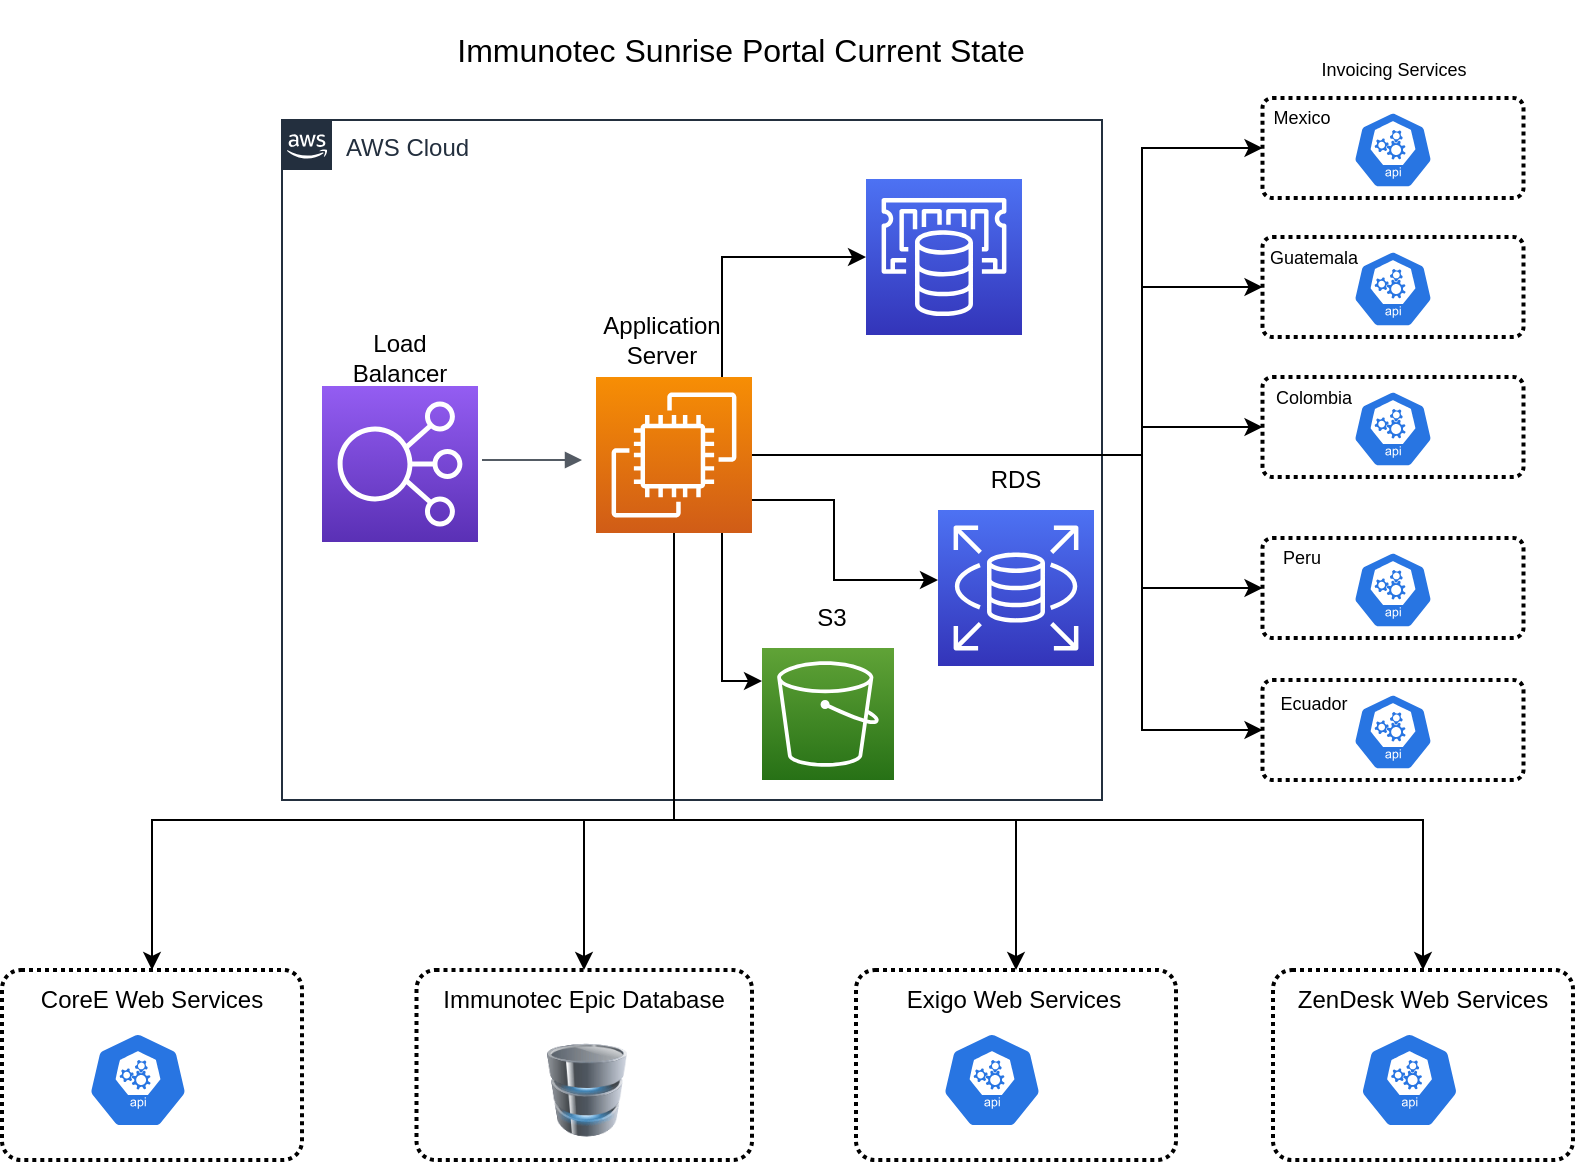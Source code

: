 <mxfile version="15.0.5" type="github">
  <diagram id="cFiXvALZksI0QIa7OpRT" name="Page-1">
    <mxGraphModel dx="1306" dy="774" grid="1" gridSize="10" guides="1" tooltips="1" connect="1" arrows="1" fold="1" page="1" pageScale="1" pageWidth="850" pageHeight="1100" math="0" shadow="0">
      <root>
        <mxCell id="0" />
        <mxCell id="1" parent="0" />
        <mxCell id="X6bT7JPRpj6-fWHqidIX-1" value="AWS Cloud" style="points=[[0,0],[0.25,0],[0.5,0],[0.75,0],[1,0],[1,0.25],[1,0.5],[1,0.75],[1,1],[0.75,1],[0.5,1],[0.25,1],[0,1],[0,0.75],[0,0.5],[0,0.25]];outlineConnect=0;gradientColor=none;html=1;whiteSpace=wrap;fontSize=12;fontStyle=0;shape=mxgraph.aws4.group;grIcon=mxgraph.aws4.group_aws_cloud_alt;strokeColor=#232F3E;fillColor=none;verticalAlign=top;align=left;spacingLeft=30;fontColor=#232F3E;dashed=0;" parent="1" vertex="1">
          <mxGeometry x="170" y="70" width="410" height="340" as="geometry" />
        </mxCell>
        <mxCell id="X6bT7JPRpj6-fWHqidIX-5" value="&lt;font style=&quot;font-size: 16px&quot;&gt;Immunotec Sunrise Portal Current State&lt;/font&gt;" style="text;html=1;strokeColor=none;fillColor=none;align=center;verticalAlign=middle;whiteSpace=wrap;rounded=0;" parent="1" vertex="1">
          <mxGeometry x="249" y="10" width="301" height="50" as="geometry" />
        </mxCell>
        <mxCell id="X6bT7JPRpj6-fWHqidIX-10" value="" style="edgeStyle=orthogonalEdgeStyle;html=1;endArrow=block;elbow=vertical;startArrow=none;endFill=1;strokeColor=#545B64;rounded=0;" parent="1" edge="1">
          <mxGeometry width="100" relative="1" as="geometry">
            <mxPoint x="270" y="240" as="sourcePoint" />
            <mxPoint x="320" y="240" as="targetPoint" />
            <Array as="points">
              <mxPoint x="320" y="240" />
              <mxPoint x="320" y="240" />
            </Array>
          </mxGeometry>
        </mxCell>
        <mxCell id="X6bT7JPRpj6-fWHqidIX-14" value="Load Balancer" style="text;html=1;strokeColor=none;fillColor=none;align=center;verticalAlign=middle;whiteSpace=wrap;rounded=0;" parent="1" vertex="1">
          <mxGeometry x="209" y="178.5" width="40" height="20" as="geometry" />
        </mxCell>
        <mxCell id="X6bT7JPRpj6-fWHqidIX-15" value="Application Server" style="text;html=1;strokeColor=none;fillColor=none;align=center;verticalAlign=middle;whiteSpace=wrap;rounded=0;" parent="1" vertex="1">
          <mxGeometry x="340" y="170" width="40" height="20" as="geometry" />
        </mxCell>
        <mxCell id="X6bT7JPRpj6-fWHqidIX-16" value="Cache" style="text;html=1;strokeColor=none;fillColor=none;align=center;verticalAlign=middle;whiteSpace=wrap;rounded=0;" parent="1" vertex="1">
          <mxGeometry x="460" y="100" width="80" height="20" as="geometry" />
        </mxCell>
        <mxCell id="X6bT7JPRpj6-fWHqidIX-20" value="" style="rounded=1;arcSize=10;dashed=1;fillColor=none;gradientColor=none;dashPattern=1 1;strokeWidth=2;" parent="1" vertex="1">
          <mxGeometry x="30" y="495" width="150" height="95" as="geometry" />
        </mxCell>
        <mxCell id="X6bT7JPRpj6-fWHqidIX-22" value="" style="rounded=1;arcSize=10;dashed=1;fillColor=none;gradientColor=none;dashPattern=1 1;strokeWidth=2;" parent="1" vertex="1">
          <mxGeometry x="237.25" y="495" width="167.75" height="95" as="geometry" />
        </mxCell>
        <mxCell id="X6bT7JPRpj6-fWHqidIX-23" value="" style="rounded=1;arcSize=10;dashed=1;fillColor=none;gradientColor=none;dashPattern=1 1;strokeWidth=2;" parent="1" vertex="1">
          <mxGeometry x="457" y="495" width="160" height="95" as="geometry" />
        </mxCell>
        <mxCell id="X6bT7JPRpj6-fWHqidIX-24" value="CoreE Web Services" style="text;html=1;strokeColor=none;fillColor=none;align=center;verticalAlign=middle;whiteSpace=wrap;rounded=0;" parent="1" vertex="1">
          <mxGeometry x="45" y="500" width="120" height="20" as="geometry" />
        </mxCell>
        <mxCell id="X6bT7JPRpj6-fWHqidIX-25" value="Immunotec Epic Database" style="text;html=1;strokeColor=none;fillColor=none;align=center;verticalAlign=middle;whiteSpace=wrap;rounded=0;" parent="1" vertex="1">
          <mxGeometry x="246.13" y="500" width="150" height="20" as="geometry" />
        </mxCell>
        <mxCell id="X6bT7JPRpj6-fWHqidIX-26" value="Exigo Web Services" style="text;html=1;strokeColor=none;fillColor=none;align=center;verticalAlign=middle;whiteSpace=wrap;rounded=0;" parent="1" vertex="1">
          <mxGeometry x="476" y="500" width="120" height="20" as="geometry" />
        </mxCell>
        <mxCell id="X6bT7JPRpj6-fWHqidIX-27" value="" style="html=1;dashed=0;whitespace=wrap;fillColor=#2875E2;strokeColor=#ffffff;points=[[0.005,0.63,0],[0.1,0.2,0],[0.9,0.2,0],[0.5,0,0],[0.995,0.63,0],[0.72,0.99,0],[0.5,1,0],[0.28,0.99,0]];shape=mxgraph.kubernetes.icon;prIcon=api" parent="1" vertex="1">
          <mxGeometry x="73" y="526" width="50" height="48" as="geometry" />
        </mxCell>
        <mxCell id="X6bT7JPRpj6-fWHqidIX-28" value="" style="html=1;dashed=0;whitespace=wrap;fillColor=#2875E2;strokeColor=#ffffff;points=[[0.005,0.63,0],[0.1,0.2,0],[0.9,0.2,0],[0.5,0,0],[0.995,0.63,0],[0.72,0.99,0],[0.5,1,0],[0.28,0.99,0]];shape=mxgraph.kubernetes.icon;prIcon=api" parent="1" vertex="1">
          <mxGeometry x="500" y="526" width="50" height="48" as="geometry" />
        </mxCell>
        <mxCell id="X6bT7JPRpj6-fWHqidIX-29" value="" style="image;html=1;image=img/lib/clip_art/computers/Database_128x128.png" parent="1" vertex="1">
          <mxGeometry x="302.5" y="520" width="40" height="70" as="geometry" />
        </mxCell>
        <mxCell id="X6bT7JPRpj6-fWHqidIX-36" value="" style="rounded=1;arcSize=10;dashed=1;fillColor=none;gradientColor=none;dashPattern=1 1;strokeWidth=2;" parent="1" vertex="1">
          <mxGeometry x="660.25" y="59" width="130.5" height="50" as="geometry" />
        </mxCell>
        <mxCell id="X6bT7JPRpj6-fWHqidIX-39" value="Mexico" style="text;html=1;strokeColor=none;fillColor=none;align=center;verticalAlign=middle;whiteSpace=wrap;rounded=0;fontSize=9;" parent="1" vertex="1">
          <mxGeometry x="660.25" y="59" width="40" height="20" as="geometry" />
        </mxCell>
        <mxCell id="X6bT7JPRpj6-fWHqidIX-40" value="" style="html=1;dashed=0;whitespace=wrap;fillColor=#2875E2;strokeColor=#ffffff;points=[[0.005,0.63,0],[0.1,0.2,0],[0.9,0.2,0],[0.5,0,0],[0.995,0.63,0],[0.72,0.99,0],[0.5,1,0],[0.28,0.99,0]];shape=mxgraph.kubernetes.icon;prIcon=api" parent="1" vertex="1">
          <mxGeometry x="705.5" y="61" width="40" height="48" as="geometry" />
        </mxCell>
        <mxCell id="X6bT7JPRpj6-fWHqidIX-41" value="" style="rounded=1;arcSize=10;dashed=1;fillColor=none;gradientColor=none;dashPattern=1 1;strokeWidth=2;" parent="1" vertex="1">
          <mxGeometry x="660.25" y="128.5" width="130.5" height="50" as="geometry" />
        </mxCell>
        <mxCell id="X6bT7JPRpj6-fWHqidIX-42" value="Guatemala" style="text;html=1;strokeColor=none;fillColor=none;align=center;verticalAlign=middle;whiteSpace=wrap;rounded=0;fontSize=9;" parent="1" vertex="1">
          <mxGeometry x="665.5" y="128.5" width="40" height="20" as="geometry" />
        </mxCell>
        <mxCell id="X6bT7JPRpj6-fWHqidIX-43" value="" style="html=1;dashed=0;whitespace=wrap;fillColor=#2875E2;strokeColor=#ffffff;points=[[0.005,0.63,0],[0.1,0.2,0],[0.9,0.2,0],[0.5,0,0],[0.995,0.63,0],[0.72,0.99,0],[0.5,1,0],[0.28,0.99,0]];shape=mxgraph.kubernetes.icon;prIcon=api" parent="1" vertex="1">
          <mxGeometry x="705.5" y="130.5" width="40" height="48" as="geometry" />
        </mxCell>
        <mxCell id="X6bT7JPRpj6-fWHqidIX-44" value="" style="rounded=1;arcSize=10;dashed=1;fillColor=none;gradientColor=none;dashPattern=1 1;strokeWidth=2;" parent="1" vertex="1">
          <mxGeometry x="660.25" y="198.5" width="130.5" height="50" as="geometry" />
        </mxCell>
        <mxCell id="X6bT7JPRpj6-fWHqidIX-45" value="Colombia" style="text;html=1;strokeColor=none;fillColor=none;align=center;verticalAlign=middle;whiteSpace=wrap;rounded=0;fontSize=9;" parent="1" vertex="1">
          <mxGeometry x="665.5" y="198.5" width="40" height="20" as="geometry" />
        </mxCell>
        <mxCell id="X6bT7JPRpj6-fWHqidIX-46" value="" style="html=1;dashed=0;whitespace=wrap;fillColor=#2875E2;strokeColor=#ffffff;points=[[0.005,0.63,0],[0.1,0.2,0],[0.9,0.2,0],[0.5,0,0],[0.995,0.63,0],[0.72,0.99,0],[0.5,1,0],[0.28,0.99,0]];shape=mxgraph.kubernetes.icon;prIcon=api" parent="1" vertex="1">
          <mxGeometry x="705.5" y="200.5" width="40" height="48" as="geometry" />
        </mxCell>
        <mxCell id="X6bT7JPRpj6-fWHqidIX-47" value="" style="rounded=1;arcSize=10;dashed=1;fillColor=none;gradientColor=none;dashPattern=1 1;strokeWidth=2;" parent="1" vertex="1">
          <mxGeometry x="660.25" y="279" width="130.5" height="50" as="geometry" />
        </mxCell>
        <mxCell id="X6bT7JPRpj6-fWHqidIX-48" value="Peru" style="text;html=1;strokeColor=none;fillColor=none;align=center;verticalAlign=middle;whiteSpace=wrap;rounded=0;fontSize=9;" parent="1" vertex="1">
          <mxGeometry x="660.25" y="279" width="40" height="20" as="geometry" />
        </mxCell>
        <mxCell id="X6bT7JPRpj6-fWHqidIX-49" value="" style="html=1;dashed=0;whitespace=wrap;fillColor=#2875E2;strokeColor=#ffffff;points=[[0.005,0.63,0],[0.1,0.2,0],[0.9,0.2,0],[0.5,0,0],[0.995,0.63,0],[0.72,0.99,0],[0.5,1,0],[0.28,0.99,0]];shape=mxgraph.kubernetes.icon;prIcon=api" parent="1" vertex="1">
          <mxGeometry x="705.5" y="281" width="40" height="48" as="geometry" />
        </mxCell>
        <mxCell id="X6bT7JPRpj6-fWHqidIX-50" value="" style="rounded=1;arcSize=10;dashed=1;fillColor=none;gradientColor=none;dashPattern=1 1;strokeWidth=2;" parent="1" vertex="1">
          <mxGeometry x="665.5" y="495" width="150" height="95" as="geometry" />
        </mxCell>
        <mxCell id="X6bT7JPRpj6-fWHqidIX-51" value="ZenDesk Web Services" style="text;html=1;strokeColor=none;fillColor=none;align=center;verticalAlign=middle;whiteSpace=wrap;rounded=0;" parent="1" vertex="1">
          <mxGeometry x="672.25" y="500" width="136.5" height="20" as="geometry" />
        </mxCell>
        <mxCell id="X6bT7JPRpj6-fWHqidIX-52" value="" style="html=1;dashed=0;whitespace=wrap;fillColor=#2875E2;strokeColor=#ffffff;points=[[0.005,0.63,0],[0.1,0.2,0],[0.9,0.2,0],[0.5,0,0],[0.995,0.63,0],[0.72,0.99,0],[0.5,1,0],[0.28,0.99,0]];shape=mxgraph.kubernetes.icon;prIcon=api" parent="1" vertex="1">
          <mxGeometry x="708.75" y="526" width="50" height="48" as="geometry" />
        </mxCell>
        <mxCell id="X6bT7JPRpj6-fWHqidIX-59" value="Invoicing Services" style="text;html=1;strokeColor=none;fillColor=none;align=center;verticalAlign=middle;whiteSpace=wrap;rounded=0;fontSize=9;" parent="1" vertex="1">
          <mxGeometry x="680.5" y="35" width="90" height="20" as="geometry" />
        </mxCell>
        <mxCell id="X6bT7JPRpj6-fWHqidIX-60" value="" style="rounded=1;arcSize=10;dashed=1;fillColor=none;gradientColor=none;dashPattern=1 1;strokeWidth=2;" parent="1" vertex="1">
          <mxGeometry x="660.25" y="350" width="130.5" height="50" as="geometry" />
        </mxCell>
        <mxCell id="X6bT7JPRpj6-fWHqidIX-61" value="Ecuador" style="text;html=1;strokeColor=none;fillColor=none;align=center;verticalAlign=middle;whiteSpace=wrap;rounded=0;fontSize=9;" parent="1" vertex="1">
          <mxGeometry x="665.5" y="352" width="40" height="20" as="geometry" />
        </mxCell>
        <mxCell id="X6bT7JPRpj6-fWHqidIX-62" value="" style="html=1;dashed=0;whitespace=wrap;fillColor=#2875E2;strokeColor=#ffffff;points=[[0.005,0.63,0],[0.1,0.2,0],[0.9,0.2,0],[0.5,0,0],[0.995,0.63,0],[0.72,0.99,0],[0.5,1,0],[0.28,0.99,0]];shape=mxgraph.kubernetes.icon;prIcon=api" parent="1" vertex="1">
          <mxGeometry x="705.5" y="352" width="40" height="48" as="geometry" />
        </mxCell>
        <mxCell id="X6bT7JPRpj6-fWHqidIX-65" value="&lt;font style=&quot;font-size: 12px&quot;&gt;S3&lt;/font&gt;" style="text;html=1;strokeColor=none;fillColor=none;align=center;verticalAlign=middle;whiteSpace=wrap;rounded=0;fontSize=9;" parent="1" vertex="1">
          <mxGeometry x="425" y="309" width="40" height="20" as="geometry" />
        </mxCell>
        <mxCell id="X6bT7JPRpj6-fWHqidIX-73" value="" style="points=[[0,0,0],[0.25,0,0],[0.5,0,0],[0.75,0,0],[1,0,0],[0,1,0],[0.25,1,0],[0.5,1,0],[0.75,1,0],[1,1,0],[0,0.25,0],[0,0.5,0],[0,0.75,0],[1,0.25,0],[1,0.5,0],[1,0.75,0]];outlineConnect=0;fontColor=#232F3E;gradientColor=#4D72F3;gradientDirection=north;fillColor=#3334B9;strokeColor=#ffffff;dashed=0;verticalLabelPosition=bottom;verticalAlign=top;align=center;html=1;fontSize=12;fontStyle=0;aspect=fixed;shape=mxgraph.aws4.resourceIcon;resIcon=mxgraph.aws4.rds;" parent="1" vertex="1">
          <mxGeometry x="498" y="265" width="78" height="78" as="geometry" />
        </mxCell>
        <mxCell id="X6bT7JPRpj6-fWHqidIX-74" value="" style="points=[[0,0,0],[0.25,0,0],[0.5,0,0],[0.75,0,0],[1,0,0],[0,1,0],[0.25,1,0],[0.5,1,0],[0.75,1,0],[1,1,0],[0,0.25,0],[0,0.5,0],[0,0.75,0],[1,0.25,0],[1,0.5,0],[1,0.75,0]];outlineConnect=0;fontColor=#232F3E;gradientColor=#945DF2;gradientDirection=north;fillColor=#5A30B5;strokeColor=#ffffff;dashed=0;verticalLabelPosition=bottom;verticalAlign=top;align=center;html=1;fontSize=12;fontStyle=0;aspect=fixed;shape=mxgraph.aws4.resourceIcon;resIcon=mxgraph.aws4.elastic_load_balancing;" parent="1" vertex="1">
          <mxGeometry x="190" y="203" width="78" height="78" as="geometry" />
        </mxCell>
        <mxCell id="X6bT7JPRpj6-fWHqidIX-75" value="" style="points=[[0,0,0],[0.25,0,0],[0.5,0,0],[0.75,0,0],[1,0,0],[0,1,0],[0.25,1,0],[0.5,1,0],[0.75,1,0],[1,1,0],[0,0.25,0],[0,0.5,0],[0,0.75,0],[1,0.25,0],[1,0.5,0],[1,0.75,0]];outlineConnect=0;fontColor=#232F3E;gradientColor=#60A337;gradientDirection=north;fillColor=#277116;strokeColor=#ffffff;dashed=0;verticalLabelPosition=bottom;verticalAlign=top;align=center;html=1;fontSize=12;fontStyle=0;aspect=fixed;shape=mxgraph.aws4.resourceIcon;resIcon=mxgraph.aws4.s3;" parent="1" vertex="1">
          <mxGeometry x="410" y="334" width="66" height="66" as="geometry" />
        </mxCell>
        <mxCell id="X6bT7JPRpj6-fWHqidIX-76" value="&lt;font style=&quot;font-size: 12px&quot;&gt;RDS&lt;/font&gt;" style="text;html=1;strokeColor=none;fillColor=none;align=center;verticalAlign=middle;whiteSpace=wrap;rounded=0;fontSize=9;" parent="1" vertex="1">
          <mxGeometry x="517" y="240" width="40" height="20" as="geometry" />
        </mxCell>
        <mxCell id="6KM3-YVnB-ED_RydzlPr-3" style="edgeStyle=orthogonalEdgeStyle;rounded=0;orthogonalLoop=1;jettySize=auto;html=1;entryX=0.5;entryY=0;entryDx=0;entryDy=0;" edge="1" parent="1" source="X6bT7JPRpj6-fWHqidIX-77" target="X6bT7JPRpj6-fWHqidIX-20">
          <mxGeometry relative="1" as="geometry">
            <Array as="points">
              <mxPoint x="366" y="420" />
              <mxPoint x="105" y="420" />
            </Array>
          </mxGeometry>
        </mxCell>
        <mxCell id="6KM3-YVnB-ED_RydzlPr-4" style="edgeStyle=orthogonalEdgeStyle;rounded=0;orthogonalLoop=1;jettySize=auto;html=1;" edge="1" parent="1" source="X6bT7JPRpj6-fWHqidIX-77" target="X6bT7JPRpj6-fWHqidIX-73">
          <mxGeometry relative="1" as="geometry">
            <Array as="points">
              <mxPoint x="446" y="260" />
              <mxPoint x="446" y="300" />
            </Array>
          </mxGeometry>
        </mxCell>
        <mxCell id="6KM3-YVnB-ED_RydzlPr-5" style="edgeStyle=orthogonalEdgeStyle;rounded=0;orthogonalLoop=1;jettySize=auto;html=1;entryX=0;entryY=0.5;entryDx=0;entryDy=0;entryPerimeter=0;" edge="1" parent="1" source="X6bT7JPRpj6-fWHqidIX-77" target="X6bT7JPRpj6-fWHqidIX-80">
          <mxGeometry relative="1" as="geometry">
            <Array as="points">
              <mxPoint x="390" y="139" />
            </Array>
          </mxGeometry>
        </mxCell>
        <mxCell id="6KM3-YVnB-ED_RydzlPr-6" style="edgeStyle=orthogonalEdgeStyle;rounded=0;orthogonalLoop=1;jettySize=auto;html=1;entryX=0;entryY=0.25;entryDx=0;entryDy=0;entryPerimeter=0;" edge="1" parent="1" source="X6bT7JPRpj6-fWHqidIX-77" target="X6bT7JPRpj6-fWHqidIX-75">
          <mxGeometry relative="1" as="geometry">
            <Array as="points">
              <mxPoint x="390" y="351" />
            </Array>
          </mxGeometry>
        </mxCell>
        <mxCell id="6KM3-YVnB-ED_RydzlPr-9" style="edgeStyle=orthogonalEdgeStyle;rounded=0;orthogonalLoop=1;jettySize=auto;html=1;" edge="1" parent="1" source="X6bT7JPRpj6-fWHqidIX-77" target="X6bT7JPRpj6-fWHqidIX-22">
          <mxGeometry relative="1" as="geometry">
            <Array as="points">
              <mxPoint x="366" y="420" />
              <mxPoint x="321" y="420" />
            </Array>
          </mxGeometry>
        </mxCell>
        <mxCell id="6KM3-YVnB-ED_RydzlPr-10" style="edgeStyle=orthogonalEdgeStyle;rounded=0;orthogonalLoop=1;jettySize=auto;html=1;" edge="1" parent="1" source="X6bT7JPRpj6-fWHqidIX-77" target="X6bT7JPRpj6-fWHqidIX-23">
          <mxGeometry relative="1" as="geometry">
            <Array as="points">
              <mxPoint x="366" y="420" />
              <mxPoint x="537" y="420" />
            </Array>
          </mxGeometry>
        </mxCell>
        <mxCell id="6KM3-YVnB-ED_RydzlPr-11" style="edgeStyle=orthogonalEdgeStyle;rounded=0;orthogonalLoop=1;jettySize=auto;html=1;entryX=0.5;entryY=0;entryDx=0;entryDy=0;" edge="1" parent="1" source="X6bT7JPRpj6-fWHqidIX-77" target="X6bT7JPRpj6-fWHqidIX-50">
          <mxGeometry relative="1" as="geometry">
            <Array as="points">
              <mxPoint x="366" y="420" />
              <mxPoint x="741" y="420" />
            </Array>
          </mxGeometry>
        </mxCell>
        <mxCell id="6KM3-YVnB-ED_RydzlPr-13" style="edgeStyle=orthogonalEdgeStyle;rounded=0;orthogonalLoop=1;jettySize=auto;html=1;entryX=0;entryY=0.5;entryDx=0;entryDy=0;" edge="1" parent="1" source="X6bT7JPRpj6-fWHqidIX-77" target="X6bT7JPRpj6-fWHqidIX-36">
          <mxGeometry relative="1" as="geometry">
            <Array as="points">
              <mxPoint x="600" y="238" />
              <mxPoint x="600" y="84" />
            </Array>
          </mxGeometry>
        </mxCell>
        <mxCell id="6KM3-YVnB-ED_RydzlPr-14" style="edgeStyle=orthogonalEdgeStyle;rounded=0;orthogonalLoop=1;jettySize=auto;html=1;entryX=0;entryY=0.5;entryDx=0;entryDy=0;" edge="1" parent="1" source="X6bT7JPRpj6-fWHqidIX-77" target="X6bT7JPRpj6-fWHqidIX-41">
          <mxGeometry relative="1" as="geometry">
            <Array as="points">
              <mxPoint x="600" y="238" />
              <mxPoint x="600" y="154" />
            </Array>
          </mxGeometry>
        </mxCell>
        <mxCell id="6KM3-YVnB-ED_RydzlPr-17" style="edgeStyle=orthogonalEdgeStyle;rounded=0;orthogonalLoop=1;jettySize=auto;html=1;entryX=0;entryY=0.5;entryDx=0;entryDy=0;" edge="1" parent="1" source="X6bT7JPRpj6-fWHqidIX-77" target="X6bT7JPRpj6-fWHqidIX-44">
          <mxGeometry relative="1" as="geometry">
            <Array as="points">
              <mxPoint x="600" y="238" />
              <mxPoint x="600" y="224" />
            </Array>
          </mxGeometry>
        </mxCell>
        <mxCell id="6KM3-YVnB-ED_RydzlPr-18" style="edgeStyle=orthogonalEdgeStyle;rounded=0;orthogonalLoop=1;jettySize=auto;html=1;entryX=0;entryY=0.5;entryDx=0;entryDy=0;" edge="1" parent="1" source="X6bT7JPRpj6-fWHqidIX-77" target="X6bT7JPRpj6-fWHqidIX-47">
          <mxGeometry relative="1" as="geometry">
            <Array as="points">
              <mxPoint x="600" y="238" />
              <mxPoint x="600" y="304" />
            </Array>
          </mxGeometry>
        </mxCell>
        <mxCell id="6KM3-YVnB-ED_RydzlPr-19" style="edgeStyle=orthogonalEdgeStyle;rounded=0;orthogonalLoop=1;jettySize=auto;html=1;entryX=0;entryY=0.5;entryDx=0;entryDy=0;" edge="1" parent="1" source="X6bT7JPRpj6-fWHqidIX-77" target="X6bT7JPRpj6-fWHqidIX-60">
          <mxGeometry relative="1" as="geometry">
            <Array as="points">
              <mxPoint x="600" y="238" />
              <mxPoint x="600" y="375" />
            </Array>
          </mxGeometry>
        </mxCell>
        <mxCell id="X6bT7JPRpj6-fWHqidIX-77" value="" style="points=[[0,0,0],[0.25,0,0],[0.5,0,0],[0.75,0,0],[1,0,0],[0,1,0],[0.25,1,0],[0.5,1,0],[0.75,1,0],[1,1,0],[0,0.25,0],[0,0.5,0],[0,0.75,0],[1,0.25,0],[1,0.5,0],[1,0.75,0]];outlineConnect=0;fontColor=#232F3E;gradientColor=#F78E04;gradientDirection=north;fillColor=#D05C17;strokeColor=#ffffff;dashed=0;verticalLabelPosition=bottom;verticalAlign=top;align=center;html=1;fontSize=12;fontStyle=0;aspect=fixed;shape=mxgraph.aws4.resourceIcon;resIcon=mxgraph.aws4.ec2;" parent="1" vertex="1">
          <mxGeometry x="327" y="198.5" width="78" height="78" as="geometry" />
        </mxCell>
        <mxCell id="X6bT7JPRpj6-fWHqidIX-80" value="" style="points=[[0,0,0],[0.25,0,0],[0.5,0,0],[0.75,0,0],[1,0,0],[0,1,0],[0.25,1,0],[0.5,1,0],[0.75,1,0],[1,1,0],[0,0.25,0],[0,0.5,0],[0,0.75,0],[1,0.25,0],[1,0.5,0],[1,0.75,0]];outlineConnect=0;fontColor=#232F3E;gradientColor=#4D72F3;gradientDirection=north;fillColor=#3334B9;strokeColor=#ffffff;dashed=0;verticalLabelPosition=bottom;verticalAlign=top;align=center;html=1;fontSize=12;fontStyle=0;aspect=fixed;shape=mxgraph.aws4.resourceIcon;resIcon=mxgraph.aws4.elasticache;" parent="1" vertex="1">
          <mxGeometry x="462" y="99.5" width="78" height="78" as="geometry" />
        </mxCell>
      </root>
    </mxGraphModel>
  </diagram>
</mxfile>
